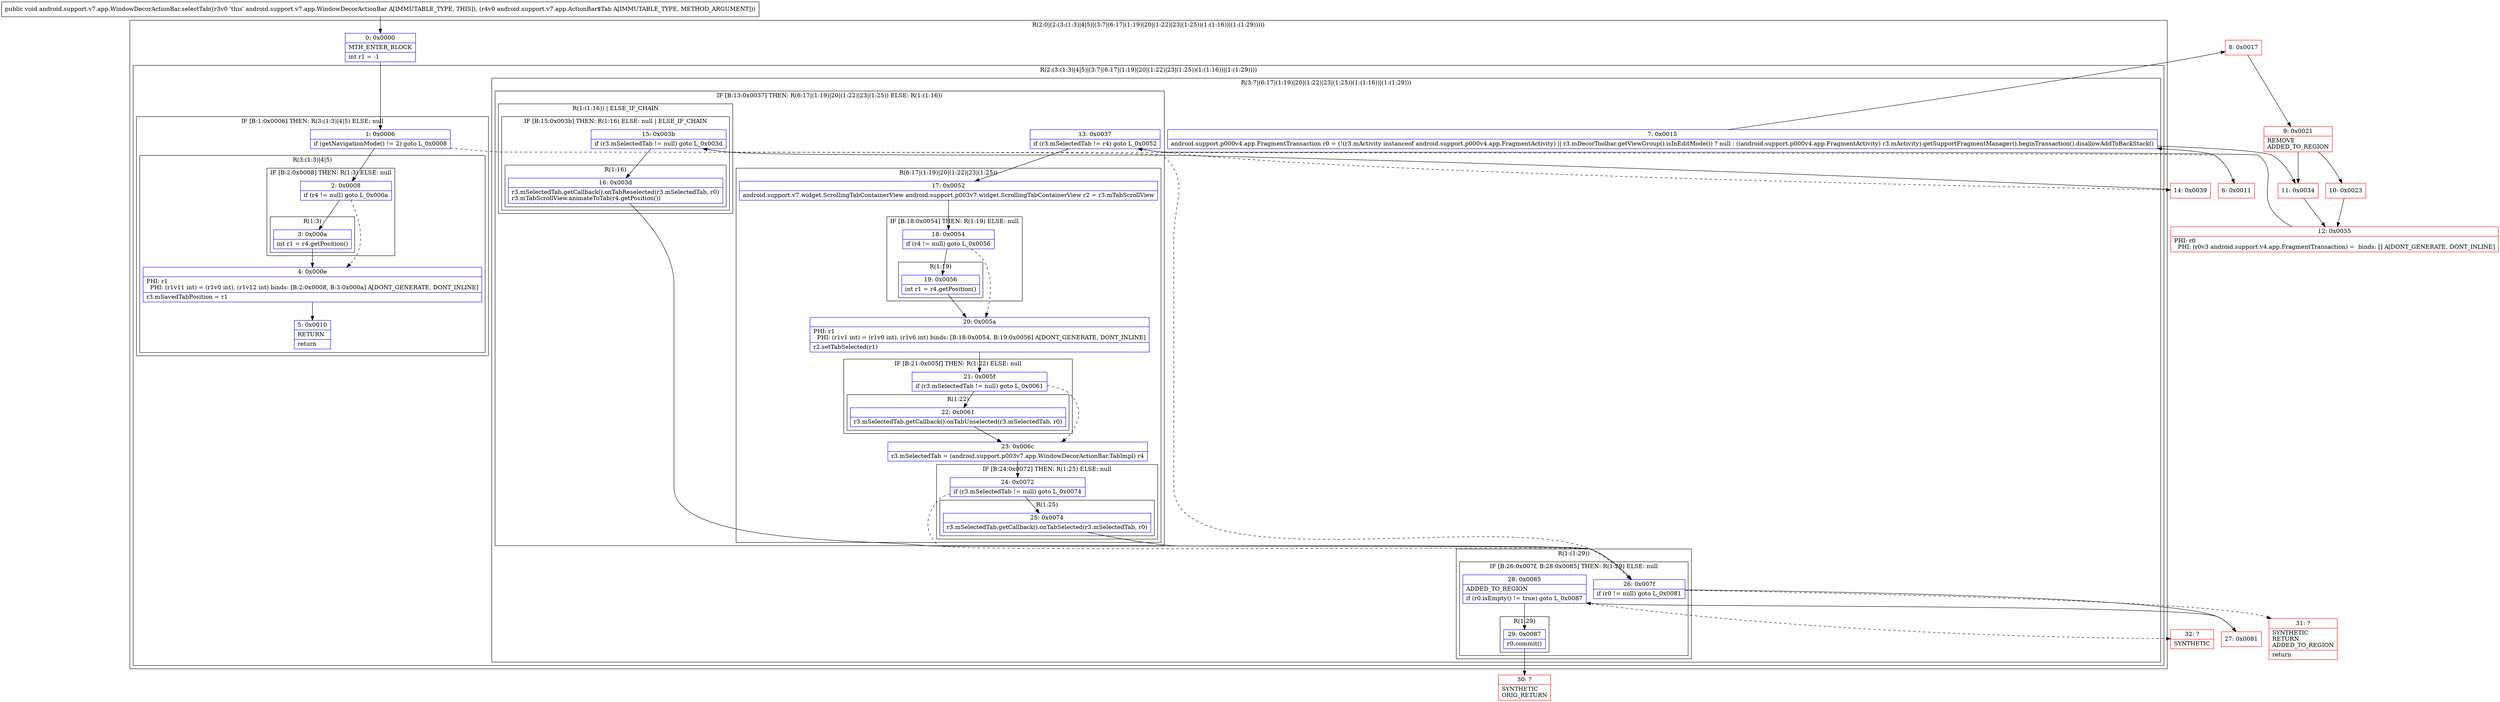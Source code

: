 digraph "CFG forandroid.support.v7.app.WindowDecorActionBar.selectTab(Landroid\/support\/v7\/app\/ActionBar$Tab;)V" {
subgraph cluster_Region_1348821305 {
label = "R(2:0|(2:(3:(1:3)|4|5)|(3:7|(6:17|(1:19)|20|(1:22)|23|(1:25))(1:(1:16))|(1:(1:29)))))";
node [shape=record,color=blue];
Node_0 [shape=record,label="{0\:\ 0x0000|MTH_ENTER_BLOCK\l|int r1 = \-1\l}"];
subgraph cluster_Region_1195159150 {
label = "R(2:(3:(1:3)|4|5)|(3:7|(6:17|(1:19)|20|(1:22)|23|(1:25))(1:(1:16))|(1:(1:29))))";
node [shape=record,color=blue];
subgraph cluster_IfRegion_939105645 {
label = "IF [B:1:0x0006] THEN: R(3:(1:3)|4|5) ELSE: null";
node [shape=record,color=blue];
Node_1 [shape=record,label="{1\:\ 0x0006|if (getNavigationMode() != 2) goto L_0x0008\l}"];
subgraph cluster_Region_1605675681 {
label = "R(3:(1:3)|4|5)";
node [shape=record,color=blue];
subgraph cluster_IfRegion_2002312267 {
label = "IF [B:2:0x0008] THEN: R(1:3) ELSE: null";
node [shape=record,color=blue];
Node_2 [shape=record,label="{2\:\ 0x0008|if (r4 != null) goto L_0x000a\l}"];
subgraph cluster_Region_66126701 {
label = "R(1:3)";
node [shape=record,color=blue];
Node_3 [shape=record,label="{3\:\ 0x000a|int r1 = r4.getPosition()\l}"];
}
}
Node_4 [shape=record,label="{4\:\ 0x000e|PHI: r1 \l  PHI: (r1v11 int) = (r1v0 int), (r1v12 int) binds: [B:2:0x0008, B:3:0x000a] A[DONT_GENERATE, DONT_INLINE]\l|r3.mSavedTabPosition = r1\l}"];
Node_5 [shape=record,label="{5\:\ 0x0010|RETURN\l|return\l}"];
}
}
subgraph cluster_Region_900677533 {
label = "R(3:7|(6:17|(1:19)|20|(1:22)|23|(1:25))(1:(1:16))|(1:(1:29)))";
node [shape=record,color=blue];
Node_7 [shape=record,label="{7\:\ 0x0015|android.support.p000v4.app.FragmentTransaction r0 = (!(r3.mActivity instanceof android.support.p000v4.app.FragmentActivity) \|\| r3.mDecorToolbar.getViewGroup().isInEditMode()) ? null : ((android.support.p000v4.app.FragmentActivity) r3.mActivity).getSupportFragmentManager().beginTransaction().disallowAddToBackStack()\l}"];
subgraph cluster_IfRegion_1539982767 {
label = "IF [B:13:0x0037] THEN: R(6:17|(1:19)|20|(1:22)|23|(1:25)) ELSE: R(1:(1:16))";
node [shape=record,color=blue];
Node_13 [shape=record,label="{13\:\ 0x0037|if (r3.mSelectedTab != r4) goto L_0x0052\l}"];
subgraph cluster_Region_606305205 {
label = "R(6:17|(1:19)|20|(1:22)|23|(1:25))";
node [shape=record,color=blue];
Node_17 [shape=record,label="{17\:\ 0x0052|android.support.v7.widget.ScrollingTabContainerView android.support.p003v7.widget.ScrollingTabContainerView r2 = r3.mTabScrollView\l}"];
subgraph cluster_IfRegion_2041040742 {
label = "IF [B:18:0x0054] THEN: R(1:19) ELSE: null";
node [shape=record,color=blue];
Node_18 [shape=record,label="{18\:\ 0x0054|if (r4 != null) goto L_0x0056\l}"];
subgraph cluster_Region_742967077 {
label = "R(1:19)";
node [shape=record,color=blue];
Node_19 [shape=record,label="{19\:\ 0x0056|int r1 = r4.getPosition()\l}"];
}
}
Node_20 [shape=record,label="{20\:\ 0x005a|PHI: r1 \l  PHI: (r1v1 int) = (r1v0 int), (r1v6 int) binds: [B:18:0x0054, B:19:0x0056] A[DONT_GENERATE, DONT_INLINE]\l|r2.setTabSelected(r1)\l}"];
subgraph cluster_IfRegion_38680522 {
label = "IF [B:21:0x005f] THEN: R(1:22) ELSE: null";
node [shape=record,color=blue];
Node_21 [shape=record,label="{21\:\ 0x005f|if (r3.mSelectedTab != null) goto L_0x0061\l}"];
subgraph cluster_Region_1053734958 {
label = "R(1:22)";
node [shape=record,color=blue];
Node_22 [shape=record,label="{22\:\ 0x0061|r3.mSelectedTab.getCallback().onTabUnselected(r3.mSelectedTab, r0)\l}"];
}
}
Node_23 [shape=record,label="{23\:\ 0x006c|r3.mSelectedTab = (android.support.p003v7.app.WindowDecorActionBar.TabImpl) r4\l}"];
subgraph cluster_IfRegion_860162380 {
label = "IF [B:24:0x0072] THEN: R(1:25) ELSE: null";
node [shape=record,color=blue];
Node_24 [shape=record,label="{24\:\ 0x0072|if (r3.mSelectedTab != null) goto L_0x0074\l}"];
subgraph cluster_Region_26182289 {
label = "R(1:25)";
node [shape=record,color=blue];
Node_25 [shape=record,label="{25\:\ 0x0074|r3.mSelectedTab.getCallback().onTabSelected(r3.mSelectedTab, r0)\l}"];
}
}
}
subgraph cluster_Region_975947190 {
label = "R(1:(1:16)) | ELSE_IF_CHAIN\l";
node [shape=record,color=blue];
subgraph cluster_IfRegion_2100355434 {
label = "IF [B:15:0x003b] THEN: R(1:16) ELSE: null | ELSE_IF_CHAIN\l";
node [shape=record,color=blue];
Node_15 [shape=record,label="{15\:\ 0x003b|if (r3.mSelectedTab != null) goto L_0x003d\l}"];
subgraph cluster_Region_2073346467 {
label = "R(1:16)";
node [shape=record,color=blue];
Node_16 [shape=record,label="{16\:\ 0x003d|r3.mSelectedTab.getCallback().onTabReselected(r3.mSelectedTab, r0)\lr3.mTabScrollView.animateToTab(r4.getPosition())\l}"];
}
}
}
}
subgraph cluster_Region_246638945 {
label = "R(1:(1:29))";
node [shape=record,color=blue];
subgraph cluster_IfRegion_931879579 {
label = "IF [B:26:0x007f, B:28:0x0085] THEN: R(1:29) ELSE: null";
node [shape=record,color=blue];
Node_26 [shape=record,label="{26\:\ 0x007f|if (r0 != null) goto L_0x0081\l}"];
Node_28 [shape=record,label="{28\:\ 0x0085|ADDED_TO_REGION\l|if (r0.isEmpty() != true) goto L_0x0087\l}"];
subgraph cluster_Region_2085587852 {
label = "R(1:29)";
node [shape=record,color=blue];
Node_29 [shape=record,label="{29\:\ 0x0087|r0.commit()\l}"];
}
}
}
}
}
}
Node_6 [shape=record,color=red,label="{6\:\ 0x0011}"];
Node_8 [shape=record,color=red,label="{8\:\ 0x0017}"];
Node_9 [shape=record,color=red,label="{9\:\ 0x0021|REMOVE\lADDED_TO_REGION\l}"];
Node_10 [shape=record,color=red,label="{10\:\ 0x0023}"];
Node_11 [shape=record,color=red,label="{11\:\ 0x0034}"];
Node_12 [shape=record,color=red,label="{12\:\ 0x0035|PHI: r0 \l  PHI: (r0v3 android.support.v4.app.FragmentTransaction) =  binds: [] A[DONT_GENERATE, DONT_INLINE]\l}"];
Node_14 [shape=record,color=red,label="{14\:\ 0x0039}"];
Node_27 [shape=record,color=red,label="{27\:\ 0x0081}"];
Node_30 [shape=record,color=red,label="{30\:\ ?|SYNTHETIC\lORIG_RETURN\l}"];
Node_31 [shape=record,color=red,label="{31\:\ ?|SYNTHETIC\lRETURN\lADDED_TO_REGION\l|return\l}"];
Node_32 [shape=record,color=red,label="{32\:\ ?|SYNTHETIC\l}"];
MethodNode[shape=record,label="{public void android.support.v7.app.WindowDecorActionBar.selectTab((r3v0 'this' android.support.v7.app.WindowDecorActionBar A[IMMUTABLE_TYPE, THIS]), (r4v0 android.support.v7.app.ActionBar$Tab A[IMMUTABLE_TYPE, METHOD_ARGUMENT])) }"];
MethodNode -> Node_0;
Node_0 -> Node_1;
Node_1 -> Node_2;
Node_1 -> Node_6[style=dashed];
Node_2 -> Node_3;
Node_2 -> Node_4[style=dashed];
Node_3 -> Node_4;
Node_4 -> Node_5;
Node_7 -> Node_8;
Node_7 -> Node_11;
Node_13 -> Node_14[style=dashed];
Node_13 -> Node_17;
Node_17 -> Node_18;
Node_18 -> Node_19;
Node_18 -> Node_20[style=dashed];
Node_19 -> Node_20;
Node_20 -> Node_21;
Node_21 -> Node_22;
Node_21 -> Node_23[style=dashed];
Node_22 -> Node_23;
Node_23 -> Node_24;
Node_24 -> Node_25;
Node_24 -> Node_26[style=dashed];
Node_25 -> Node_26;
Node_15 -> Node_16;
Node_15 -> Node_26[style=dashed];
Node_16 -> Node_26;
Node_26 -> Node_27;
Node_26 -> Node_31[style=dashed];
Node_28 -> Node_29;
Node_28 -> Node_32[style=dashed];
Node_29 -> Node_30;
Node_6 -> Node_7;
Node_8 -> Node_9;
Node_9 -> Node_10;
Node_9 -> Node_11;
Node_10 -> Node_12;
Node_11 -> Node_12;
Node_12 -> Node_13;
Node_14 -> Node_15;
Node_27 -> Node_28;
}

